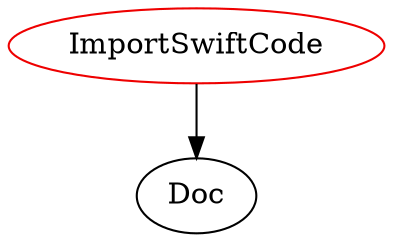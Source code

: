 digraph importswiftcode{
ImportSwiftCode -> Doc;
ImportSwiftCode	[shape=oval, color=red2, label="ImportSwiftCode"];
}
